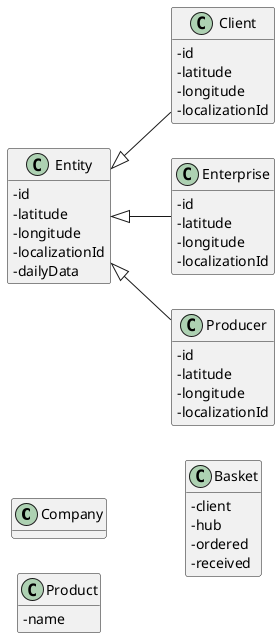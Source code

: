 @startuml DM

hide methods
left to right direction
skinparam classAttributeIconSize 0

class Company {
}

class Entity {
  - id
  - latitude
  - longitude
  - localizationId
  - dailyData
}

class Client {
  - id
  - latitude
  - longitude
  - localizationId
}

class Enterprise {
  - id
  - latitude
  - longitude
  - localizationId
}

class Producer {
  - id
  - latitude
  - longitude
  - localizationId
}

class Product {
  - name
}

class Basket {
  - client
  - hub
  - ordered
  - received
}


Entity <|-- Client
Entity <|-- Enterprise
Entity <|-- Producer


@enduml

